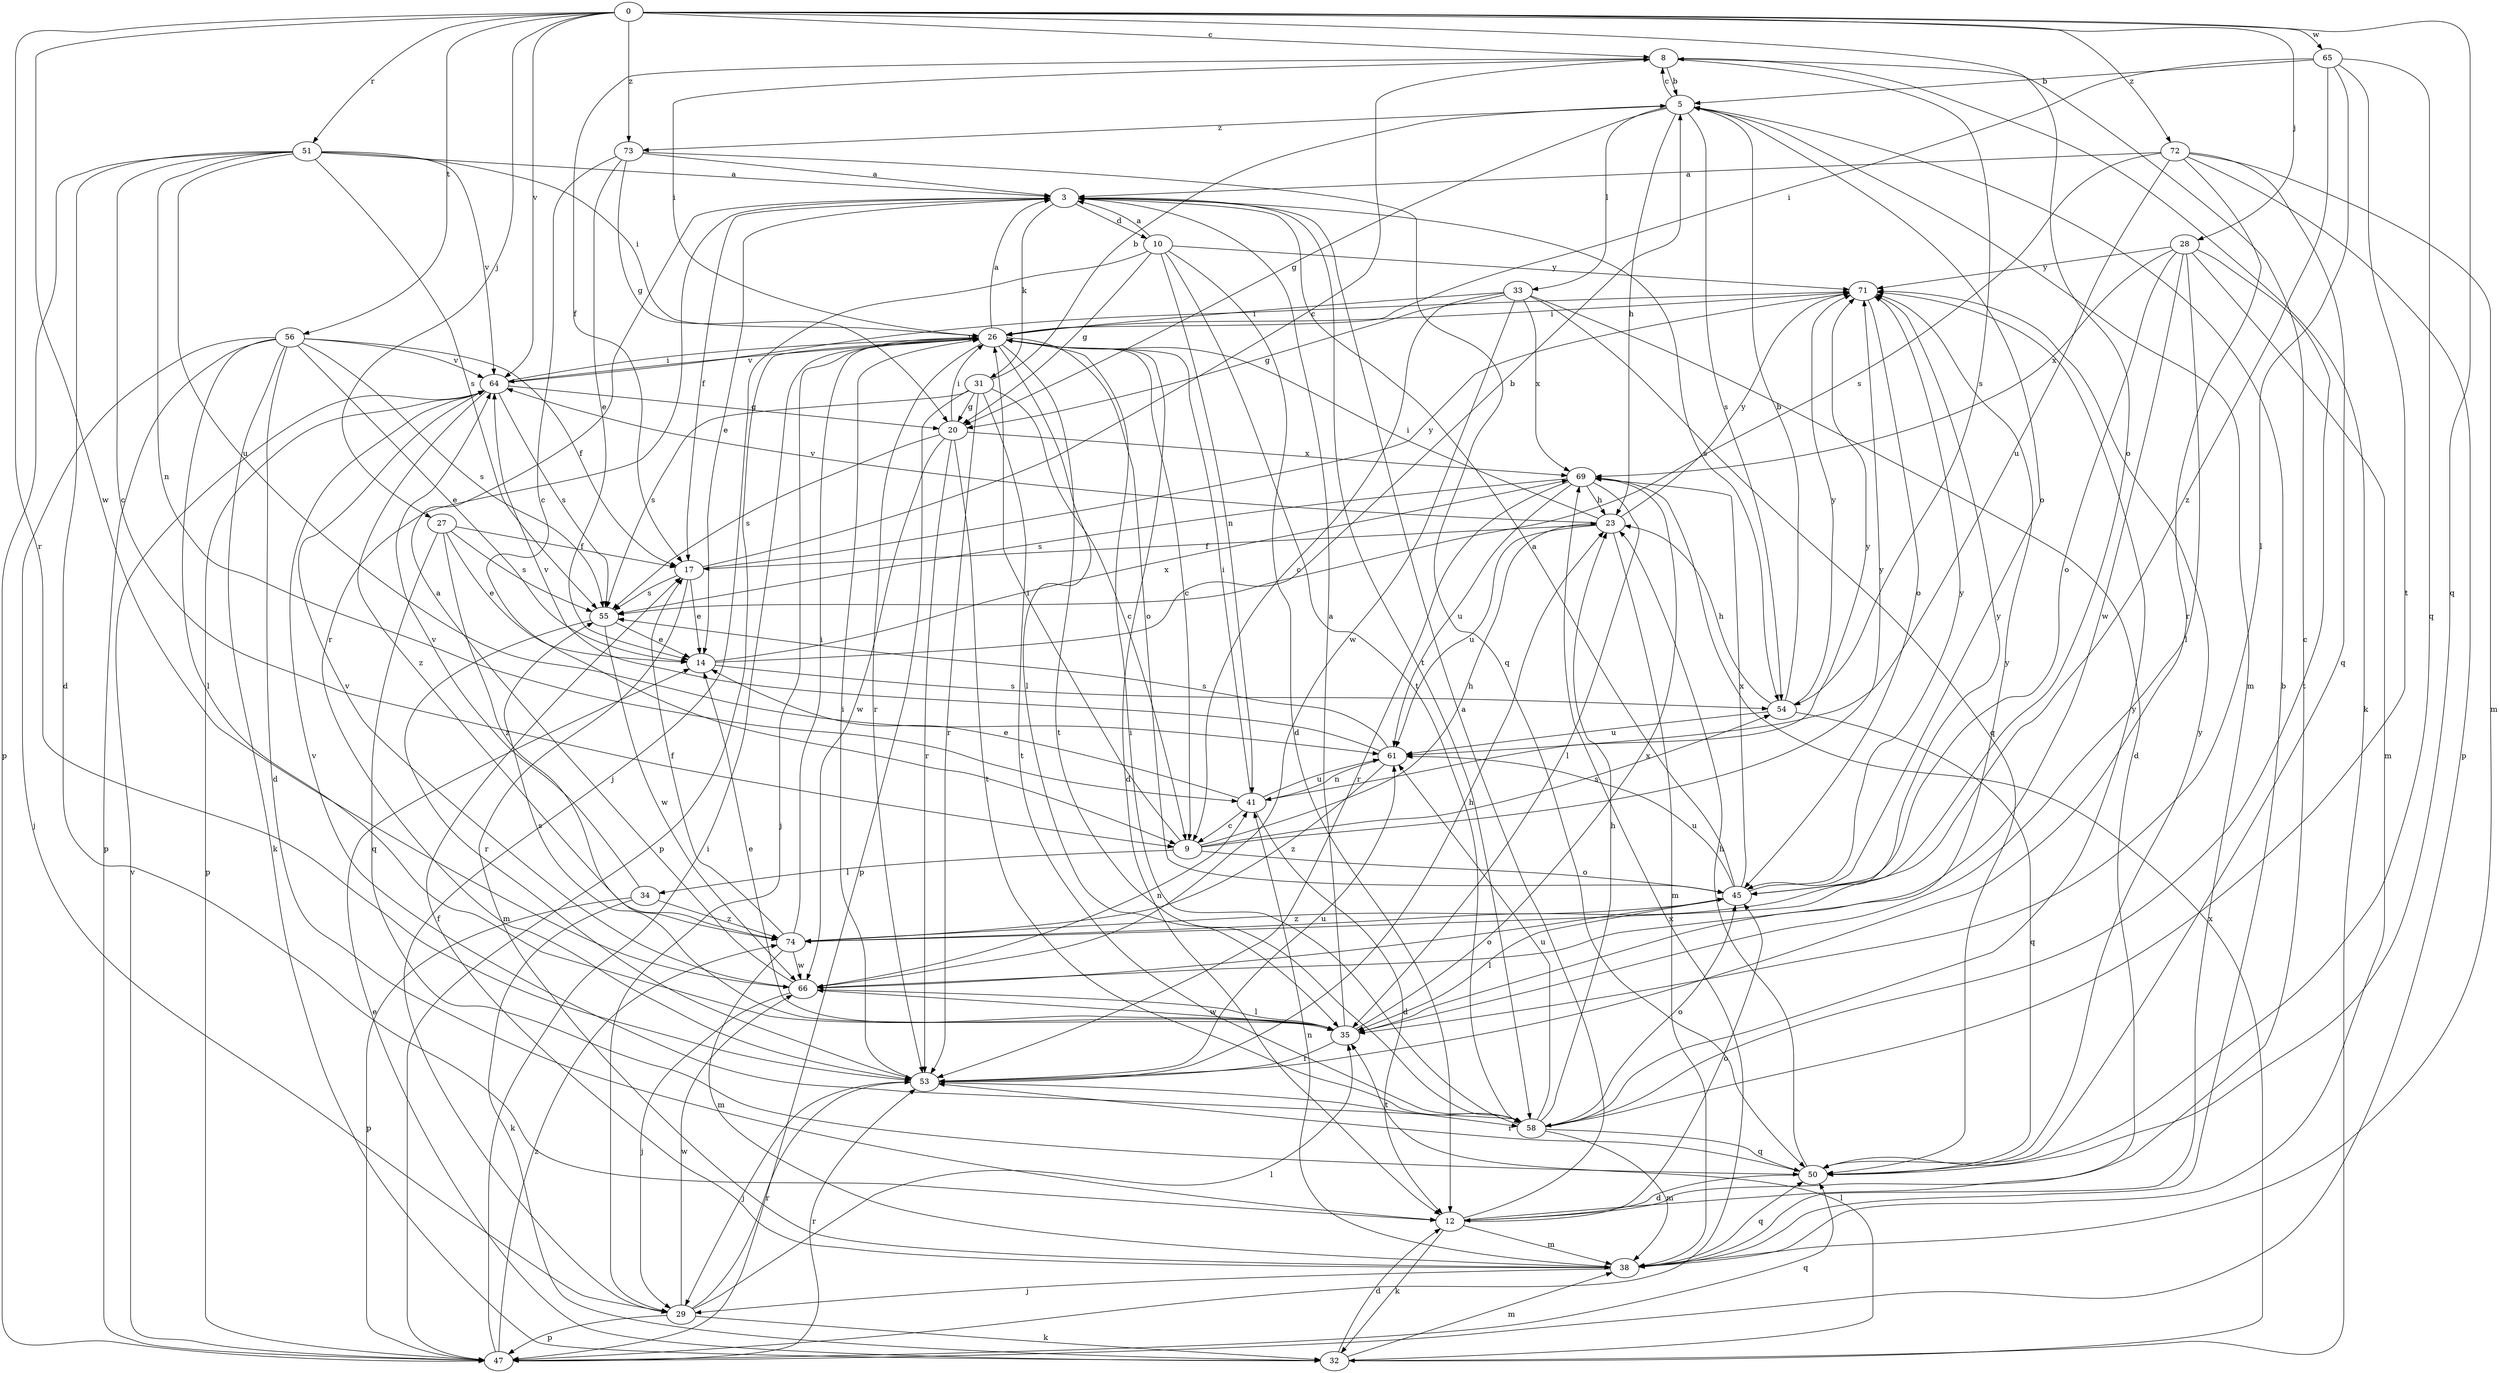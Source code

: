 strict digraph  {
0;
3;
5;
8;
9;
10;
12;
14;
17;
20;
23;
26;
27;
28;
29;
31;
32;
33;
34;
35;
38;
41;
45;
47;
50;
51;
53;
54;
55;
56;
58;
61;
64;
65;
66;
69;
71;
72;
73;
74;
0 -> 8  [label=c];
0 -> 27  [label=j];
0 -> 28  [label=j];
0 -> 45  [label=o];
0 -> 50  [label=q];
0 -> 51  [label=r];
0 -> 53  [label=r];
0 -> 56  [label=t];
0 -> 64  [label=v];
0 -> 65  [label=w];
0 -> 66  [label=w];
0 -> 72  [label=z];
0 -> 73  [label=z];
3 -> 10  [label=d];
3 -> 14  [label=e];
3 -> 17  [label=f];
3 -> 31  [label=k];
3 -> 53  [label=r];
3 -> 54  [label=s];
3 -> 58  [label=t];
5 -> 8  [label=c];
5 -> 20  [label=g];
5 -> 23  [label=h];
5 -> 33  [label=l];
5 -> 38  [label=m];
5 -> 45  [label=o];
5 -> 54  [label=s];
5 -> 73  [label=z];
8 -> 5  [label=b];
8 -> 17  [label=f];
8 -> 26  [label=i];
8 -> 32  [label=k];
8 -> 54  [label=s];
9 -> 23  [label=h];
9 -> 26  [label=i];
9 -> 34  [label=l];
9 -> 45  [label=o];
9 -> 54  [label=s];
9 -> 71  [label=y];
10 -> 3  [label=a];
10 -> 12  [label=d];
10 -> 20  [label=g];
10 -> 29  [label=j];
10 -> 41  [label=n];
10 -> 58  [label=t];
10 -> 71  [label=y];
12 -> 3  [label=a];
12 -> 8  [label=c];
12 -> 32  [label=k];
12 -> 38  [label=m];
12 -> 45  [label=o];
14 -> 5  [label=b];
14 -> 54  [label=s];
14 -> 69  [label=x];
17 -> 8  [label=c];
17 -> 14  [label=e];
17 -> 38  [label=m];
17 -> 55  [label=s];
17 -> 71  [label=y];
20 -> 26  [label=i];
20 -> 53  [label=r];
20 -> 55  [label=s];
20 -> 58  [label=t];
20 -> 66  [label=w];
20 -> 69  [label=x];
23 -> 17  [label=f];
23 -> 26  [label=i];
23 -> 38  [label=m];
23 -> 61  [label=u];
23 -> 64  [label=v];
23 -> 71  [label=y];
26 -> 3  [label=a];
26 -> 9  [label=c];
26 -> 12  [label=d];
26 -> 29  [label=j];
26 -> 35  [label=l];
26 -> 45  [label=o];
26 -> 47  [label=p];
26 -> 53  [label=r];
26 -> 58  [label=t];
26 -> 64  [label=v];
27 -> 14  [label=e];
27 -> 17  [label=f];
27 -> 50  [label=q];
27 -> 55  [label=s];
27 -> 74  [label=z];
28 -> 35  [label=l];
28 -> 38  [label=m];
28 -> 45  [label=o];
28 -> 58  [label=t];
28 -> 66  [label=w];
28 -> 69  [label=x];
28 -> 71  [label=y];
29 -> 32  [label=k];
29 -> 35  [label=l];
29 -> 47  [label=p];
29 -> 53  [label=r];
29 -> 66  [label=w];
31 -> 5  [label=b];
31 -> 9  [label=c];
31 -> 20  [label=g];
31 -> 47  [label=p];
31 -> 53  [label=r];
31 -> 55  [label=s];
31 -> 58  [label=t];
32 -> 12  [label=d];
32 -> 14  [label=e];
32 -> 35  [label=l];
32 -> 38  [label=m];
32 -> 69  [label=x];
33 -> 9  [label=c];
33 -> 12  [label=d];
33 -> 20  [label=g];
33 -> 26  [label=i];
33 -> 50  [label=q];
33 -> 66  [label=w];
33 -> 69  [label=x];
34 -> 32  [label=k];
34 -> 47  [label=p];
34 -> 64  [label=v];
34 -> 74  [label=z];
35 -> 3  [label=a];
35 -> 14  [label=e];
35 -> 53  [label=r];
35 -> 55  [label=s];
35 -> 66  [label=w];
35 -> 69  [label=x];
35 -> 71  [label=y];
38 -> 5  [label=b];
38 -> 17  [label=f];
38 -> 29  [label=j];
38 -> 41  [label=n];
38 -> 50  [label=q];
41 -> 9  [label=c];
41 -> 12  [label=d];
41 -> 14  [label=e];
41 -> 26  [label=i];
41 -> 61  [label=u];
41 -> 71  [label=y];
45 -> 3  [label=a];
45 -> 35  [label=l];
45 -> 61  [label=u];
45 -> 69  [label=x];
45 -> 71  [label=y];
45 -> 74  [label=z];
47 -> 26  [label=i];
47 -> 50  [label=q];
47 -> 53  [label=r];
47 -> 64  [label=v];
47 -> 69  [label=x];
47 -> 74  [label=z];
50 -> 12  [label=d];
50 -> 23  [label=h];
50 -> 53  [label=r];
50 -> 71  [label=y];
51 -> 3  [label=a];
51 -> 9  [label=c];
51 -> 12  [label=d];
51 -> 26  [label=i];
51 -> 41  [label=n];
51 -> 47  [label=p];
51 -> 55  [label=s];
51 -> 61  [label=u];
51 -> 64  [label=v];
53 -> 23  [label=h];
53 -> 26  [label=i];
53 -> 29  [label=j];
53 -> 58  [label=t];
53 -> 61  [label=u];
54 -> 5  [label=b];
54 -> 23  [label=h];
54 -> 50  [label=q];
54 -> 61  [label=u];
54 -> 71  [label=y];
55 -> 14  [label=e];
55 -> 53  [label=r];
55 -> 66  [label=w];
56 -> 12  [label=d];
56 -> 14  [label=e];
56 -> 17  [label=f];
56 -> 29  [label=j];
56 -> 32  [label=k];
56 -> 35  [label=l];
56 -> 47  [label=p];
56 -> 55  [label=s];
56 -> 64  [label=v];
58 -> 23  [label=h];
58 -> 26  [label=i];
58 -> 38  [label=m];
58 -> 45  [label=o];
58 -> 50  [label=q];
58 -> 61  [label=u];
58 -> 64  [label=v];
58 -> 71  [label=y];
61 -> 41  [label=n];
61 -> 55  [label=s];
61 -> 64  [label=v];
61 -> 74  [label=z];
64 -> 20  [label=g];
64 -> 26  [label=i];
64 -> 47  [label=p];
64 -> 55  [label=s];
64 -> 71  [label=y];
64 -> 74  [label=z];
65 -> 5  [label=b];
65 -> 26  [label=i];
65 -> 35  [label=l];
65 -> 50  [label=q];
65 -> 58  [label=t];
65 -> 74  [label=z];
66 -> 3  [label=a];
66 -> 29  [label=j];
66 -> 35  [label=l];
66 -> 41  [label=n];
66 -> 45  [label=o];
66 -> 64  [label=v];
69 -> 23  [label=h];
69 -> 35  [label=l];
69 -> 53  [label=r];
69 -> 55  [label=s];
69 -> 61  [label=u];
71 -> 26  [label=i];
71 -> 45  [label=o];
72 -> 3  [label=a];
72 -> 38  [label=m];
72 -> 47  [label=p];
72 -> 50  [label=q];
72 -> 53  [label=r];
72 -> 55  [label=s];
72 -> 61  [label=u];
73 -> 3  [label=a];
73 -> 9  [label=c];
73 -> 14  [label=e];
73 -> 20  [label=g];
73 -> 50  [label=q];
74 -> 17  [label=f];
74 -> 26  [label=i];
74 -> 38  [label=m];
74 -> 66  [label=w];
74 -> 71  [label=y];
}
